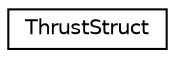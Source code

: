 digraph "Graphical Class Hierarchy"
{
  edge [fontname="Helvetica",fontsize="10",labelfontname="Helvetica",labelfontsize="10"];
  node [fontname="Helvetica",fontsize="10",shape=record];
  rankdir="LR";
  Node0 [label="ThrustStruct",height=0.2,width=0.4,color="black", fillcolor="white", style="filled",URL="$group___data_cloud.html#struct_thrust_struct",tooltip="stores atmospheric data "];
}
